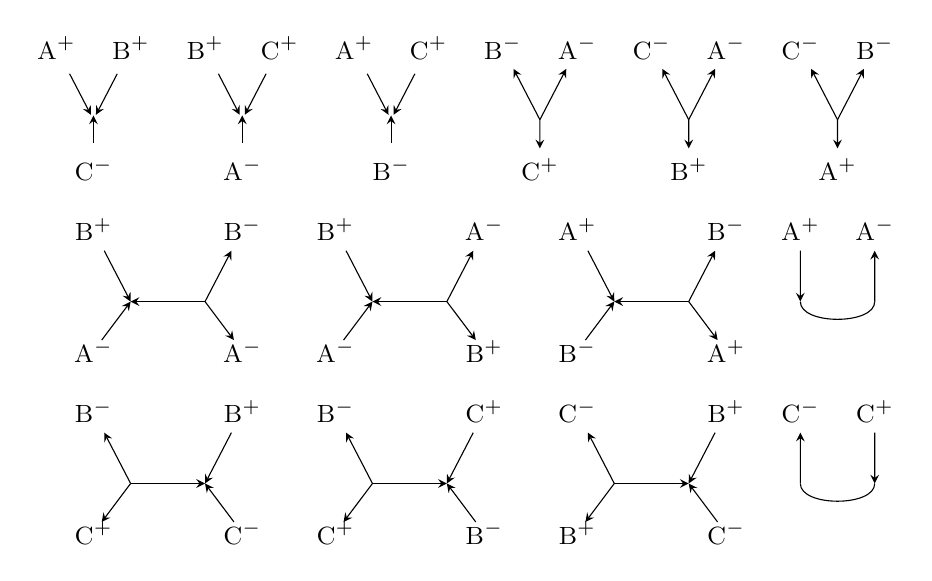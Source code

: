\begin{tikzpicture}[
	scale=.7,
	every node/.style={anchor=base},xscale=1.35,yscale=1.1,
	-->/.style={->,shorten >=2pt,shorten <=2pt,>=stealth},
	<--/.style={<-,shorten >=2pt,shorten <=2pt,>=stealth},
	--->/.style={->,shorten >=1pt,shorten <=1pt,>=stealth},
	<---/.style={<-,>=stealth},
	]
	\node (i1) at (0,0) {$\textsc{\small A}^+$};
	\node (ii1) at (1,0) {$\textsc{\small B}^+$};
	\node (d1) at (.5,-1) {};
	\node (o1) at (.5,-2) {$\textsc{\small C}^-$};
	\draw[-->] (i1) -- (d1.center);
	\draw[-->] (ii1) -- (d1.center);
	\draw[<--] (d1.north) -- (o1);

	\node (i2) at (2,0) {$\textsc{\small B}^+$};
	\node (ii2) at (3,0) {$\textsc{\small C}^+$};
	\node (d2) at (2.5,-1) {};
	\node (o2) at (2.5,-2) {$\textsc{\small A}^-$};
	\draw[-->] (i2) -- (d2.center);
	\draw[-->] (ii2) -- (d2.center);
	\draw[<--] (d2.north) -- (o2);

	\node (i3) at (4,0) {$\textsc{\small A}^+$};
	\node (ii3) at (5,0) {$\textsc{\small C}^+$};
	\node (d3) at (4.5,-1) {};
	\node (o3) at (4.5,-2) {$\textsc{\small B}^-$};
	\draw[-->] (i3) -- (d3.center);
	\draw[-->] (ii3) -- (d3.center);
	\draw[<--] (d3.north) -- (o3);

	\node (i4) at (6,0) {$\textsc{\small B}^-$};
	\node (ii4) at (7,0) {$\textsc{\small A}^-$};
	\node (d4) at (6.5,-1) {};
	\node (o4) at (6.5,-2) {$\textsc{\small C}^+$};
	\draw[<-,>=stealth] (i4) -- (d4.center);
	\draw[<-,>=stealth] (ii4) -- (d4.center);
	\draw[->,>=stealth] (d4.center) -- (o4);

	\node (i5) at (8,0) {$\textsc{\small C}^-$};
	\node (ii5) at (9,0) {$\textsc{\small A}^-$};
	\node (d5) at (8.5,-1) {};
	\node (o5) at (8.5,-2) {$\textsc{\small B}^+$};
	\draw[<-,>=stealth] (i5) -- (d5.center);
	\draw[<-,>=stealth] (ii5) -- (d5.center);
	\draw[->,>=stealth] (d5.center) -- (o5);

	\node (i6) at (10,0) {$\textsc{\small C}^-$};
	\node (ii6) at (11,0) {$\textsc{\small B}^-$};
	\node (d6) at (10.5,-1) {};
	\node (o6) at (10.5,-2) {$\textsc{\small A}^+$};
	\draw[<-,>=stealth] (i6) -- (d6.center);
	\draw[<-,>=stealth] (ii6) -- (d6.center);
	\draw[->,>=stealth] (d6.center) -- (o6);

	\node (i21) at (.5,-3) {$\textsc{\small B}^+$};
	\node (ii21) at (2.5,-3) {$\textsc{\small B}^-$};
	\node (d21) at (1,-4) {};
	\node (dd21) at (2,-4) {};
	\node (o21) at (.5,-5) {$\textsc{\small A}^-$};
	\node (oo21) at (2.5,-5) {$\textsc{\small A}^-$};
	\draw[->,>=stealth] (i21) -- (d21.center);
	\draw[<-,>=stealth] (ii21) -- (dd21.center);
	\draw[<-,>=stealth] (d21.center) -- (dd21.center);
	\draw[<-,>=stealth, shorten >=5pt] (d21.center) -- (o21.center);
	\draw[->,>=stealth, shorten >=5pt] (dd21.center) -- (oo21.center);

	\node (i22) at (3.75,-3) {$\textsc{\small B}^+$};
	\node (ii22) at (5.75,-3) {$\textsc{\small A}^-$};
	\node (d22) at (4.25,-4) {};
	\node (dd22) at (5.25,-4) {};
	\node (o22) at (3.75,-5) {$\textsc{\small A}^-$};
	\node (oo22) at (5.75,-5) {$\textsc{\small B}^+$};
	\draw[->,>=stealth] (i22) -- (d22.center);
	\draw[<-,>=stealth] (ii22) -- (dd22.center);
	\draw[<-,>=stealth] (d22.center) -- (dd22.center);
	\draw[<-,>=stealth, shorten >=5pt] (d22.center) -- (o22.center);
	\draw[->,>=stealth, shorten >=5pt] (dd22.center) -- (oo22.center);

	\node (i23) at (7,-3) {$\textsc{\small A}^+$};
	\node (ii23) at (9,-3) {$\textsc{\small B}^-$};
	\node (d23) at (7.5,-4) {};
	\node (dd23) at (8.5,-4) {};
	\node (o23) at (7,-5) {$\textsc{\small B}^-$};
	\node (oo23) at (9,-5) {$\textsc{\small A}^+$};
	\draw[->,>=stealth] (i23) -- (d23.center);
	\draw[<-,>=stealth] (ii23) -- (dd23.center);
	\draw[<-,>=stealth] (d23.center) -- (dd23.center);
	\draw[<-,>=stealth, shorten >=5pt] (d23.center) -- (o23.center);
	\draw[->,>=stealth, shorten >=5pt] (dd23.center) -- (oo23.center);

	\node (i24) at (10,-3) {$\textsc{\small A}^+$};
	\node (ii24) at (11,-3) {$\textsc{\small A}^-$};
	\node (d24) at (10,-4) {};
	\node (dd24) at (11,-4) {};
	\draw[->,>=stealth] (i24) -- (d24.center);
	\draw[<-,>=stealth] (ii24) -- (dd24.center);
	\draw (d24.center) edge [-,>=stealth,bend right=90] (dd24.center);

	\node (i31) at (.5,-6) {$\textsc{\small B}^-$};
	\node (ii31) at (2.5,-6) {$\textsc{\small B}^+$};
	\node (d31) at (1,-7) {};
	\node (dd31) at (2,-7) {};
	\node (o31) at (.5,-8) {$\textsc{\small C}^+$};
	\node (oo31) at (2.5,-8) {$\textsc{\small C}^-$};
	\draw[<-,>=stealth] (i31) -- (d31.center);
	\draw[->,>=stealth] (ii31) -- (dd31.center);
	\draw[->,>=stealth] (d31.center) -- (dd31.center);
	\draw[->,>=stealth, shorten >=5pt] (d31.center) -- (o31.center);
	\draw[<-,>=stealth, shorten >=5pt] (dd31.center) -- (oo31.center);

	\node (i32) at (3.75,-6) {$\textsc{\small B}^-$};
	\node (ii32) at (5.75,-6) {$\textsc{\small C}^+$};
	\node (d32) at (4.25,-7) {};
	\node (dd32) at (5.25,-7) {};
	\node (o32) at (3.75,-8) {$\textsc{\small C}^+$};
	\node (oo32) at (5.75,-8) {$\textsc{\small B}^-$};
	\draw[<-,>=stealth] (i32) -- (d32.center);
	\draw[->,>=stealth] (ii32) -- (dd32.center);
	\draw[->,>=stealth] (d32.center) -- (dd32.center);
	\draw[->,>=stealth, shorten >=5pt] (d32.center) -- (o32.center);
	\draw[<-,>=stealth, shorten >=5pt] (dd32.center) -- (oo32.center);

	\node (i33) at (7,-6) {$\textsc{\small C}^-$};
	\node (ii33) at (9,-6) {$\textsc{\small B}^+$};
	\node (d33) at (7.5,-7) {};
	\node (dd33) at (8.5,-7) {};
	\node (o33) at (7,-8) {$\textsc{\small B}^+$};
	\node (oo33) at (9,-8) {$\textsc{\small C}^-$};
	\draw[<-,>=stealth] (i33) -- (d33.center);
	\draw[->,>=stealth] (ii33) -- (dd33.center);
	\draw[->,>=stealth] (d33.center) -- (dd33.center);
	\draw[->,>=stealth, shorten >=5pt] (d33.center) -- (o33.center);
	\draw[<-,>=stealth, shorten >=5pt] (dd33.center) -- (oo33.center);

	\node (i34) at (10,-6) {$\textsc{\small C}^-$};
	\node (ii34) at (11,-6) {$\textsc{\small C}^+$};
	\node (d34) at (10,-7) {};
	\node (dd34) at (11,-7) {};
	\draw[<-,>=stealth] (i34) -- (d34.center);
	\draw[->,>=stealth] (ii34) -- (dd34.center);
	\draw (d34.center) edge [-,>=stealth,bend right=90] (dd34.center);

\end{tikzpicture}
